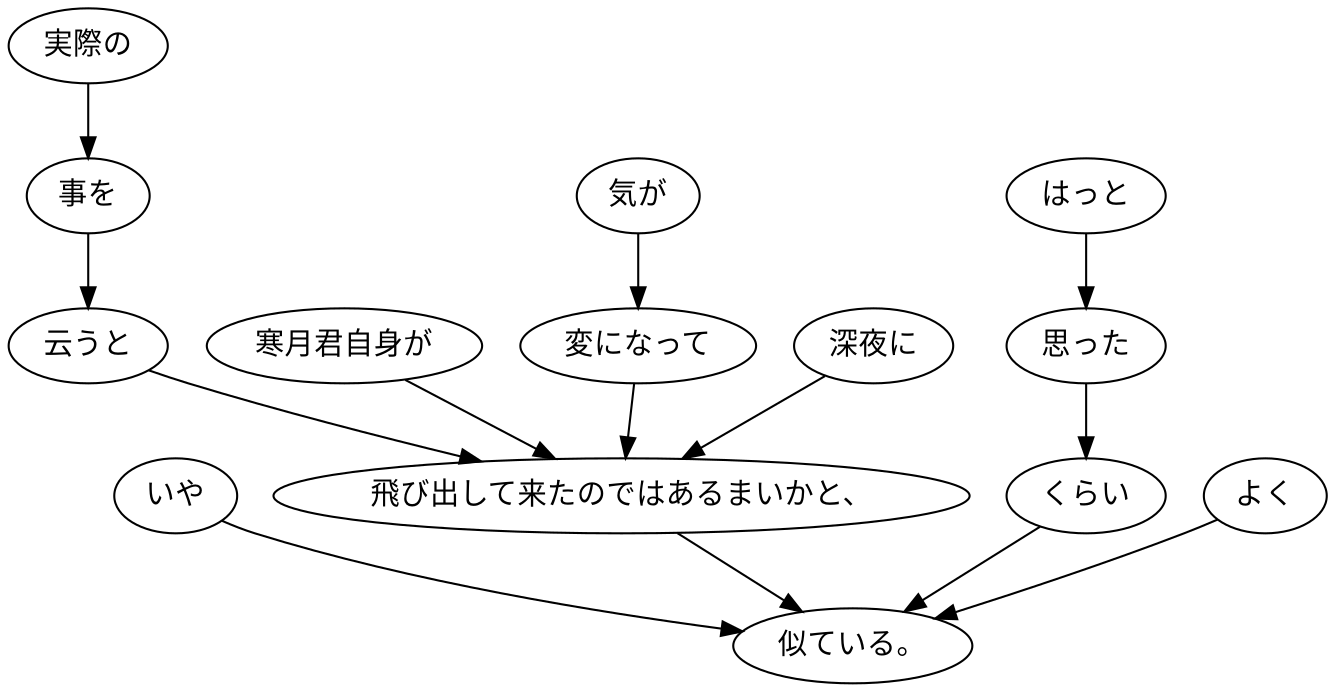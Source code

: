 digraph graph2806 {
	node0 [label="いや"];
	node1 [label="実際の"];
	node2 [label="事を"];
	node3 [label="云うと"];
	node4 [label="寒月君自身が"];
	node5 [label="気が"];
	node6 [label="変になって"];
	node7 [label="深夜に"];
	node8 [label="飛び出して来たのではあるまいかと、"];
	node9 [label="はっと"];
	node10 [label="思った"];
	node11 [label="くらい"];
	node12 [label="よく"];
	node13 [label="似ている。"];
	node0 -> node13;
	node1 -> node2;
	node2 -> node3;
	node3 -> node8;
	node4 -> node8;
	node5 -> node6;
	node6 -> node8;
	node7 -> node8;
	node8 -> node13;
	node9 -> node10;
	node10 -> node11;
	node11 -> node13;
	node12 -> node13;
}
